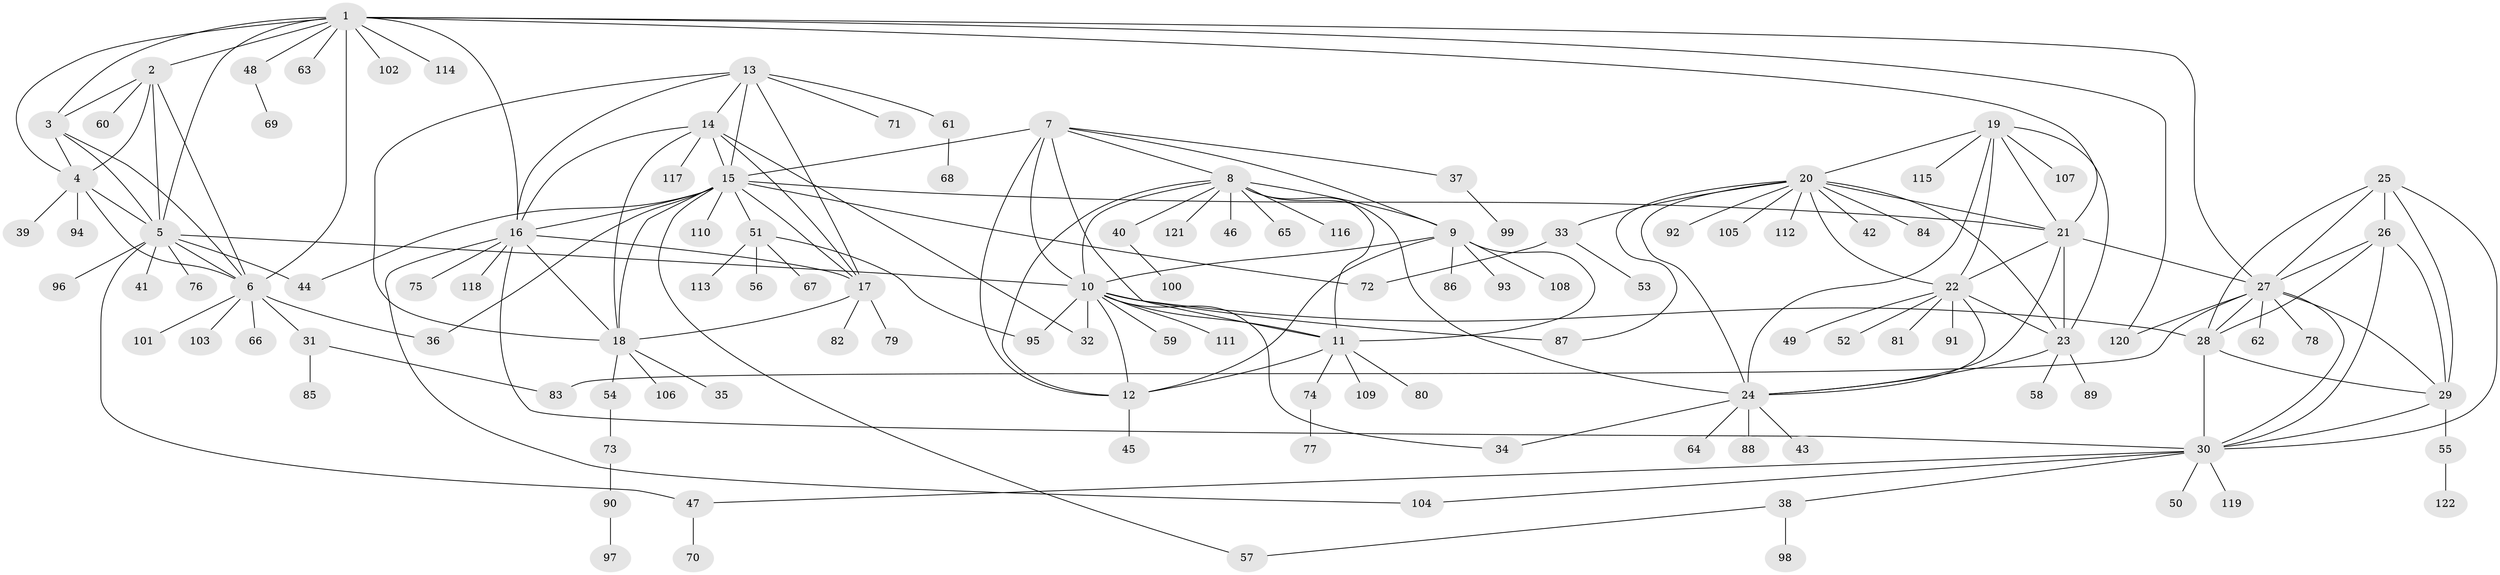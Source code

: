// Generated by graph-tools (version 1.1) at 2025/11/02/27/25 16:11:30]
// undirected, 122 vertices, 189 edges
graph export_dot {
graph [start="1"]
  node [color=gray90,style=filled];
  1;
  2;
  3;
  4;
  5;
  6;
  7;
  8;
  9;
  10;
  11;
  12;
  13;
  14;
  15;
  16;
  17;
  18;
  19;
  20;
  21;
  22;
  23;
  24;
  25;
  26;
  27;
  28;
  29;
  30;
  31;
  32;
  33;
  34;
  35;
  36;
  37;
  38;
  39;
  40;
  41;
  42;
  43;
  44;
  45;
  46;
  47;
  48;
  49;
  50;
  51;
  52;
  53;
  54;
  55;
  56;
  57;
  58;
  59;
  60;
  61;
  62;
  63;
  64;
  65;
  66;
  67;
  68;
  69;
  70;
  71;
  72;
  73;
  74;
  75;
  76;
  77;
  78;
  79;
  80;
  81;
  82;
  83;
  84;
  85;
  86;
  87;
  88;
  89;
  90;
  91;
  92;
  93;
  94;
  95;
  96;
  97;
  98;
  99;
  100;
  101;
  102;
  103;
  104;
  105;
  106;
  107;
  108;
  109;
  110;
  111;
  112;
  113;
  114;
  115;
  116;
  117;
  118;
  119;
  120;
  121;
  122;
  1 -- 2;
  1 -- 3;
  1 -- 4;
  1 -- 5;
  1 -- 6;
  1 -- 16;
  1 -- 21;
  1 -- 27;
  1 -- 48;
  1 -- 63;
  1 -- 102;
  1 -- 114;
  1 -- 120;
  2 -- 3;
  2 -- 4;
  2 -- 5;
  2 -- 6;
  2 -- 60;
  3 -- 4;
  3 -- 5;
  3 -- 6;
  4 -- 5;
  4 -- 6;
  4 -- 39;
  4 -- 94;
  5 -- 6;
  5 -- 10;
  5 -- 41;
  5 -- 44;
  5 -- 47;
  5 -- 76;
  5 -- 96;
  6 -- 31;
  6 -- 36;
  6 -- 66;
  6 -- 101;
  6 -- 103;
  7 -- 8;
  7 -- 9;
  7 -- 10;
  7 -- 11;
  7 -- 12;
  7 -- 15;
  7 -- 37;
  8 -- 9;
  8 -- 10;
  8 -- 11;
  8 -- 12;
  8 -- 24;
  8 -- 40;
  8 -- 46;
  8 -- 65;
  8 -- 116;
  8 -- 121;
  9 -- 10;
  9 -- 11;
  9 -- 12;
  9 -- 86;
  9 -- 93;
  9 -- 108;
  10 -- 11;
  10 -- 12;
  10 -- 28;
  10 -- 32;
  10 -- 34;
  10 -- 59;
  10 -- 87;
  10 -- 95;
  10 -- 111;
  11 -- 12;
  11 -- 74;
  11 -- 80;
  11 -- 109;
  12 -- 45;
  13 -- 14;
  13 -- 15;
  13 -- 16;
  13 -- 17;
  13 -- 18;
  13 -- 61;
  13 -- 71;
  14 -- 15;
  14 -- 16;
  14 -- 17;
  14 -- 18;
  14 -- 32;
  14 -- 117;
  15 -- 16;
  15 -- 17;
  15 -- 18;
  15 -- 21;
  15 -- 36;
  15 -- 44;
  15 -- 51;
  15 -- 57;
  15 -- 72;
  15 -- 110;
  16 -- 17;
  16 -- 18;
  16 -- 30;
  16 -- 75;
  16 -- 104;
  16 -- 118;
  17 -- 18;
  17 -- 79;
  17 -- 82;
  18 -- 35;
  18 -- 54;
  18 -- 106;
  19 -- 20;
  19 -- 21;
  19 -- 22;
  19 -- 23;
  19 -- 24;
  19 -- 107;
  19 -- 115;
  20 -- 21;
  20 -- 22;
  20 -- 23;
  20 -- 24;
  20 -- 33;
  20 -- 42;
  20 -- 84;
  20 -- 87;
  20 -- 92;
  20 -- 105;
  20 -- 112;
  21 -- 22;
  21 -- 23;
  21 -- 24;
  21 -- 27;
  22 -- 23;
  22 -- 24;
  22 -- 49;
  22 -- 52;
  22 -- 81;
  22 -- 91;
  23 -- 24;
  23 -- 58;
  23 -- 89;
  24 -- 34;
  24 -- 43;
  24 -- 64;
  24 -- 88;
  25 -- 26;
  25 -- 27;
  25 -- 28;
  25 -- 29;
  25 -- 30;
  26 -- 27;
  26 -- 28;
  26 -- 29;
  26 -- 30;
  27 -- 28;
  27 -- 29;
  27 -- 30;
  27 -- 62;
  27 -- 78;
  27 -- 83;
  27 -- 120;
  28 -- 29;
  28 -- 30;
  29 -- 30;
  29 -- 55;
  30 -- 38;
  30 -- 47;
  30 -- 50;
  30 -- 104;
  30 -- 119;
  31 -- 83;
  31 -- 85;
  33 -- 53;
  33 -- 72;
  37 -- 99;
  38 -- 57;
  38 -- 98;
  40 -- 100;
  47 -- 70;
  48 -- 69;
  51 -- 56;
  51 -- 67;
  51 -- 95;
  51 -- 113;
  54 -- 73;
  55 -- 122;
  61 -- 68;
  73 -- 90;
  74 -- 77;
  90 -- 97;
}
